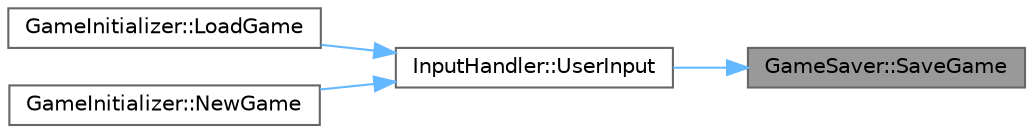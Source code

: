 digraph "GameSaver::SaveGame"
{
 // LATEX_PDF_SIZE
  bgcolor="transparent";
  edge [fontname=Helvetica,fontsize=10,labelfontname=Helvetica,labelfontsize=10];
  node [fontname=Helvetica,fontsize=10,shape=box,height=0.2,width=0.4];
  rankdir="RL";
  Node1 [id="Node000001",label="GameSaver::SaveGame",height=0.2,width=0.4,color="gray40", fillcolor="grey60", style="filled", fontcolor="black",tooltip="Saves the game data including the player and map information to a specified directory."];
  Node1 -> Node2 [id="edge1_Node000001_Node000002",dir="back",color="steelblue1",style="solid",tooltip=" "];
  Node2 [id="Node000002",label="InputHandler::UserInput",height=0.2,width=0.4,color="grey40", fillcolor="white", style="filled",URL="$class_input_handler.html#a41e6c1f2ba464836b12f0e5644957ccd",tooltip="Handles user input for map navigation."];
  Node2 -> Node3 [id="edge2_Node000002_Node000003",dir="back",color="steelblue1",style="solid",tooltip=" "];
  Node3 [id="Node000003",label="GameInitializer::LoadGame",height=0.2,width=0.4,color="grey40", fillcolor="white", style="filled",URL="$class_game_initializer.html#ae716e7cff2b6d5aeb52817de93c03839",tooltip="Loads a saved game from the specified directory."];
  Node2 -> Node4 [id="edge3_Node000002_Node000004",dir="back",color="steelblue1",style="solid",tooltip=" "];
  Node4 [id="Node000004",label="GameInitializer::NewGame",height=0.2,width=0.4,color="grey40", fillcolor="white", style="filled",URL="$class_game_initializer.html#ae604744fcd25ff4e95f332f29c1b60d5",tooltip="Starts a new game."];
}

